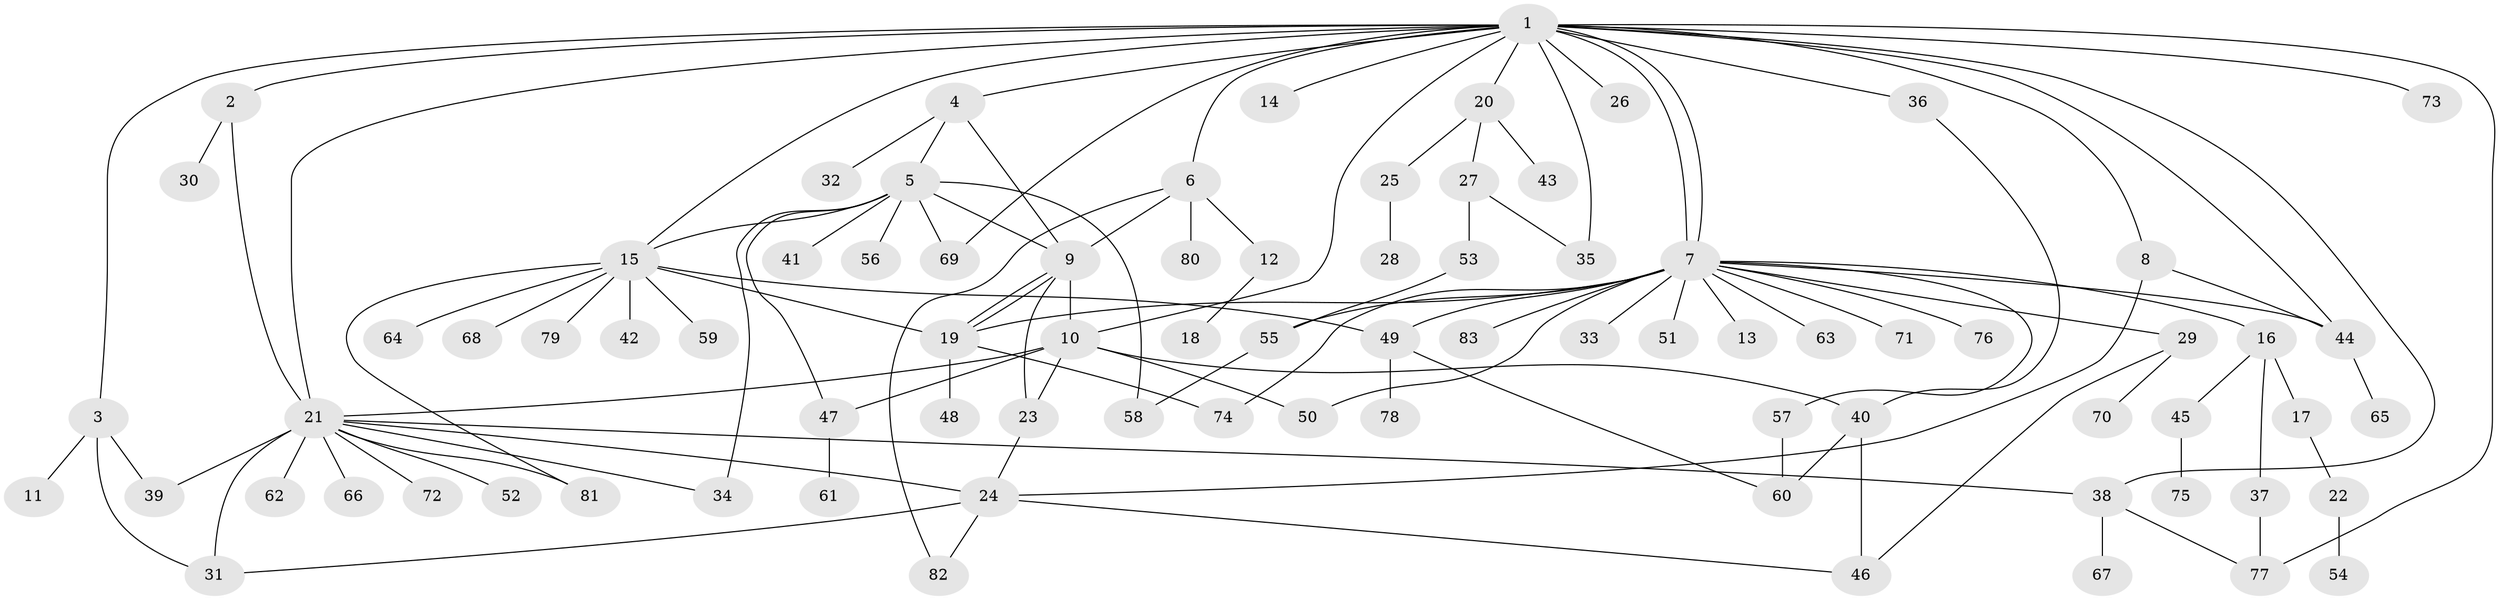 // Generated by graph-tools (version 1.1) at 2025/11/02/27/25 16:11:13]
// undirected, 83 vertices, 119 edges
graph export_dot {
graph [start="1"]
  node [color=gray90,style=filled];
  1;
  2;
  3;
  4;
  5;
  6;
  7;
  8;
  9;
  10;
  11;
  12;
  13;
  14;
  15;
  16;
  17;
  18;
  19;
  20;
  21;
  22;
  23;
  24;
  25;
  26;
  27;
  28;
  29;
  30;
  31;
  32;
  33;
  34;
  35;
  36;
  37;
  38;
  39;
  40;
  41;
  42;
  43;
  44;
  45;
  46;
  47;
  48;
  49;
  50;
  51;
  52;
  53;
  54;
  55;
  56;
  57;
  58;
  59;
  60;
  61;
  62;
  63;
  64;
  65;
  66;
  67;
  68;
  69;
  70;
  71;
  72;
  73;
  74;
  75;
  76;
  77;
  78;
  79;
  80;
  81;
  82;
  83;
  1 -- 2;
  1 -- 3;
  1 -- 4;
  1 -- 6;
  1 -- 7;
  1 -- 7;
  1 -- 8;
  1 -- 10;
  1 -- 14;
  1 -- 15;
  1 -- 20;
  1 -- 21;
  1 -- 26;
  1 -- 35;
  1 -- 36;
  1 -- 38;
  1 -- 44;
  1 -- 69;
  1 -- 73;
  1 -- 77;
  2 -- 21;
  2 -- 30;
  3 -- 11;
  3 -- 31;
  3 -- 39;
  4 -- 5;
  4 -- 9;
  4 -- 32;
  5 -- 9;
  5 -- 15;
  5 -- 34;
  5 -- 41;
  5 -- 47;
  5 -- 56;
  5 -- 58;
  5 -- 69;
  6 -- 9;
  6 -- 12;
  6 -- 80;
  6 -- 82;
  7 -- 13;
  7 -- 16;
  7 -- 19;
  7 -- 29;
  7 -- 33;
  7 -- 44;
  7 -- 49;
  7 -- 50;
  7 -- 51;
  7 -- 55;
  7 -- 57;
  7 -- 63;
  7 -- 71;
  7 -- 74;
  7 -- 76;
  7 -- 83;
  8 -- 24;
  8 -- 44;
  9 -- 10;
  9 -- 19;
  9 -- 19;
  9 -- 23;
  10 -- 21;
  10 -- 23;
  10 -- 40;
  10 -- 47;
  10 -- 50;
  12 -- 18;
  15 -- 19;
  15 -- 42;
  15 -- 49;
  15 -- 59;
  15 -- 64;
  15 -- 68;
  15 -- 79;
  15 -- 81;
  16 -- 17;
  16 -- 37;
  16 -- 45;
  17 -- 22;
  19 -- 48;
  19 -- 74;
  20 -- 25;
  20 -- 27;
  20 -- 43;
  21 -- 24;
  21 -- 31;
  21 -- 34;
  21 -- 38;
  21 -- 39;
  21 -- 52;
  21 -- 62;
  21 -- 66;
  21 -- 72;
  21 -- 81;
  22 -- 54;
  23 -- 24;
  24 -- 31;
  24 -- 46;
  24 -- 82;
  25 -- 28;
  27 -- 35;
  27 -- 53;
  29 -- 46;
  29 -- 70;
  36 -- 40;
  37 -- 77;
  38 -- 67;
  38 -- 77;
  40 -- 46;
  40 -- 60;
  44 -- 65;
  45 -- 75;
  47 -- 61;
  49 -- 60;
  49 -- 78;
  53 -- 55;
  55 -- 58;
  57 -- 60;
}
